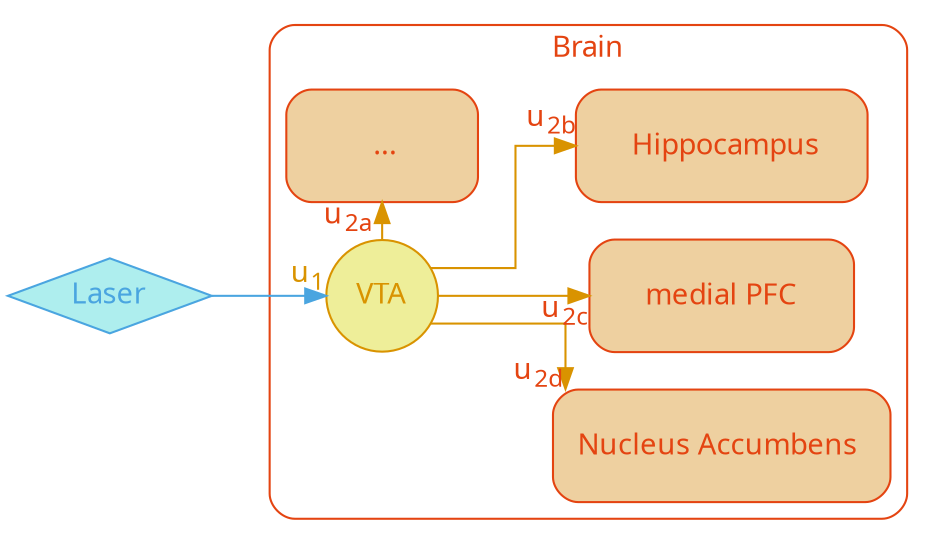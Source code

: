 digraph graphname {
    newrank=true;
    rankdir="LR";
    splines=ortho;
    graph [fontname = "sans"];
    node [fontname = "sans", style=filled];
    edge [fontname = "sans", color=gray50];
    a[label="Laser", shape=diamond, fontcolor="#4AA5E0", color="#4AA5E0", fillcolor="#AEEEEE"];
    b[label="VTA", shape=circle, fontcolor="#D99300", color="#D99300", fillcolor="#EEEE99"];
    c[label="\n Nucleus Accumbens  \n ", shape=box, style="rounded,filled", fontcolor="#E44411", color="#E44411", fillcolor="#EED0A0"];
    d[label="\n     medial PFC     \n ", shape=box, style="rounded,filled", fontcolor="#E44411", color="#E44411", fillcolor="#EED0A0"];
    e[label="\n     Hippocampus    \n ", shape=box, style="rounded,filled", fontcolor="#E44411", color="#E44411", fillcolor="#EED0A0"];
    f[label="\n         ...        \n ", shape=box, style="rounded,filled", fontcolor="#E44411", color="#E44411", fillcolor="#EED0A0"];
    a -> b [headlabel=<      u<SUB>1</SUB>>, fontcolor="#D99300", color="#4AA5E0", labeldistance="2.2"];
    subgraph cluster1 {
        b -> c [headlabel=<u<SUB>2d</SUB>>, color="#D99300", fontcolor="#E44411"];
        b -> d [headlabel=<u<SUB>2c</SUB>>, color="#D99300", fontcolor="#E44411"];
        b -> e [headlabel=<        u<SUB>2b</SUB>>, color="#D99300", fontcolor="#E44411", labeldistance="2.9"];
        b -> f [headlabel=<u<SUB>2a</SUB> >, color="#D99300", fontcolor="#E44411"];
        label = "Brain";
        fontcolor = "#E44411";
        color = "#E44411";
        fillcolor="#EECC99";
    style=rounded;
    }
    {rank=same; b; f}
}
